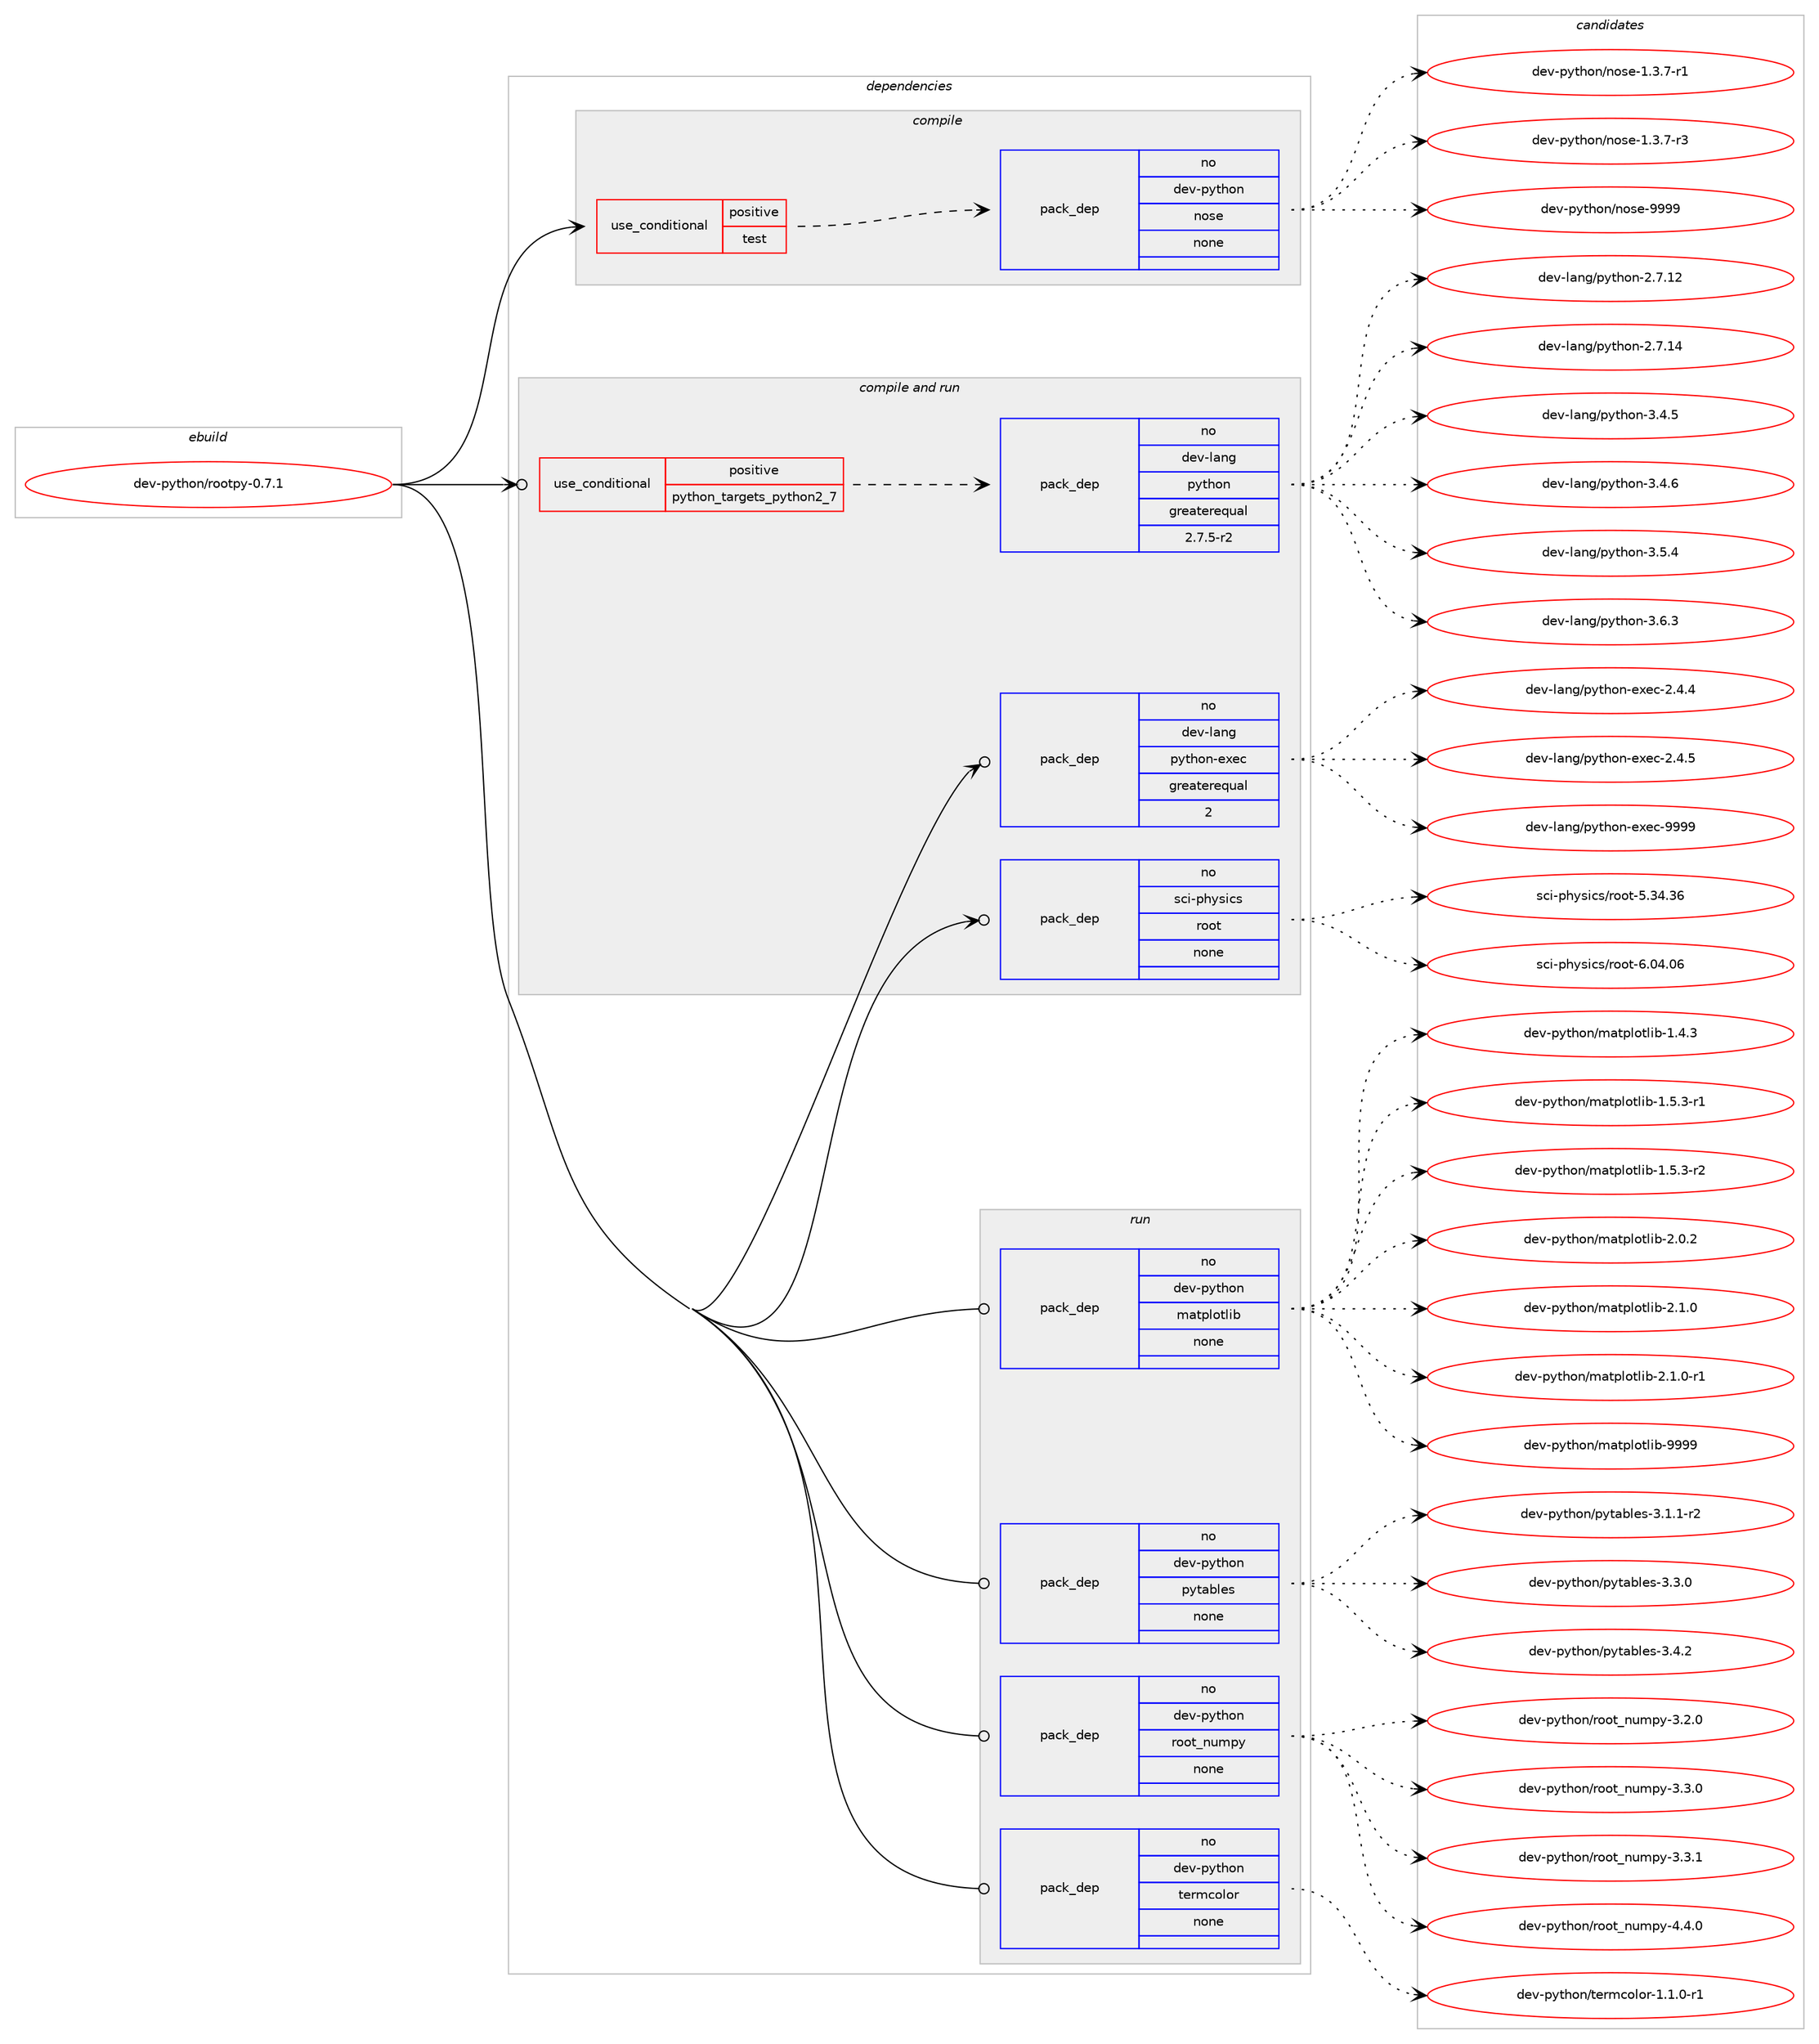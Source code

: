 digraph prolog {

# *************
# Graph options
# *************

newrank=true;
concentrate=true;
compound=true;
graph [rankdir=LR,fontname=Helvetica,fontsize=10,ranksep=1.5];#, ranksep=2.5, nodesep=0.2];
edge  [arrowhead=vee];
node  [fontname=Helvetica,fontsize=10];

# **********
# The ebuild
# **********

subgraph cluster_leftcol {
color=gray;
rank=same;
label=<<i>ebuild</i>>;
id [label="dev-python/rootpy-0.7.1", color=red, width=4, href="../dev-python/rootpy-0.7.1.svg"];
}

# ****************
# The dependencies
# ****************

subgraph cluster_midcol {
color=gray;
label=<<i>dependencies</i>>;
subgraph cluster_compile {
fillcolor="#eeeeee";
style=filled;
label=<<i>compile</i>>;
subgraph cond41153 {
dependency185815 [label=<<TABLE BORDER="0" CELLBORDER="1" CELLSPACING="0" CELLPADDING="4"><TR><TD ROWSPAN="3" CELLPADDING="10">use_conditional</TD></TR><TR><TD>positive</TD></TR><TR><TD>test</TD></TR></TABLE>>, shape=none, color=red];
subgraph pack140708 {
dependency185816 [label=<<TABLE BORDER="0" CELLBORDER="1" CELLSPACING="0" CELLPADDING="4" WIDTH="220"><TR><TD ROWSPAN="6" CELLPADDING="30">pack_dep</TD></TR><TR><TD WIDTH="110">no</TD></TR><TR><TD>dev-python</TD></TR><TR><TD>nose</TD></TR><TR><TD>none</TD></TR><TR><TD></TD></TR></TABLE>>, shape=none, color=blue];
}
dependency185815:e -> dependency185816:w [weight=20,style="dashed",arrowhead="vee"];
}
id:e -> dependency185815:w [weight=20,style="solid",arrowhead="vee"];
}
subgraph cluster_compileandrun {
fillcolor="#eeeeee";
style=filled;
label=<<i>compile and run</i>>;
subgraph cond41154 {
dependency185817 [label=<<TABLE BORDER="0" CELLBORDER="1" CELLSPACING="0" CELLPADDING="4"><TR><TD ROWSPAN="3" CELLPADDING="10">use_conditional</TD></TR><TR><TD>positive</TD></TR><TR><TD>python_targets_python2_7</TD></TR></TABLE>>, shape=none, color=red];
subgraph pack140709 {
dependency185818 [label=<<TABLE BORDER="0" CELLBORDER="1" CELLSPACING="0" CELLPADDING="4" WIDTH="220"><TR><TD ROWSPAN="6" CELLPADDING="30">pack_dep</TD></TR><TR><TD WIDTH="110">no</TD></TR><TR><TD>dev-lang</TD></TR><TR><TD>python</TD></TR><TR><TD>greaterequal</TD></TR><TR><TD>2.7.5-r2</TD></TR></TABLE>>, shape=none, color=blue];
}
dependency185817:e -> dependency185818:w [weight=20,style="dashed",arrowhead="vee"];
}
id:e -> dependency185817:w [weight=20,style="solid",arrowhead="odotvee"];
subgraph pack140710 {
dependency185819 [label=<<TABLE BORDER="0" CELLBORDER="1" CELLSPACING="0" CELLPADDING="4" WIDTH="220"><TR><TD ROWSPAN="6" CELLPADDING="30">pack_dep</TD></TR><TR><TD WIDTH="110">no</TD></TR><TR><TD>dev-lang</TD></TR><TR><TD>python-exec</TD></TR><TR><TD>greaterequal</TD></TR><TR><TD>2</TD></TR></TABLE>>, shape=none, color=blue];
}
id:e -> dependency185819:w [weight=20,style="solid",arrowhead="odotvee"];
subgraph pack140711 {
dependency185820 [label=<<TABLE BORDER="0" CELLBORDER="1" CELLSPACING="0" CELLPADDING="4" WIDTH="220"><TR><TD ROWSPAN="6" CELLPADDING="30">pack_dep</TD></TR><TR><TD WIDTH="110">no</TD></TR><TR><TD>sci-physics</TD></TR><TR><TD>root</TD></TR><TR><TD>none</TD></TR><TR><TD></TD></TR></TABLE>>, shape=none, color=blue];
}
id:e -> dependency185820:w [weight=20,style="solid",arrowhead="odotvee"];
}
subgraph cluster_run {
fillcolor="#eeeeee";
style=filled;
label=<<i>run</i>>;
subgraph pack140712 {
dependency185821 [label=<<TABLE BORDER="0" CELLBORDER="1" CELLSPACING="0" CELLPADDING="4" WIDTH="220"><TR><TD ROWSPAN="6" CELLPADDING="30">pack_dep</TD></TR><TR><TD WIDTH="110">no</TD></TR><TR><TD>dev-python</TD></TR><TR><TD>matplotlib</TD></TR><TR><TD>none</TD></TR><TR><TD></TD></TR></TABLE>>, shape=none, color=blue];
}
id:e -> dependency185821:w [weight=20,style="solid",arrowhead="odot"];
subgraph pack140713 {
dependency185822 [label=<<TABLE BORDER="0" CELLBORDER="1" CELLSPACING="0" CELLPADDING="4" WIDTH="220"><TR><TD ROWSPAN="6" CELLPADDING="30">pack_dep</TD></TR><TR><TD WIDTH="110">no</TD></TR><TR><TD>dev-python</TD></TR><TR><TD>pytables</TD></TR><TR><TD>none</TD></TR><TR><TD></TD></TR></TABLE>>, shape=none, color=blue];
}
id:e -> dependency185822:w [weight=20,style="solid",arrowhead="odot"];
subgraph pack140714 {
dependency185823 [label=<<TABLE BORDER="0" CELLBORDER="1" CELLSPACING="0" CELLPADDING="4" WIDTH="220"><TR><TD ROWSPAN="6" CELLPADDING="30">pack_dep</TD></TR><TR><TD WIDTH="110">no</TD></TR><TR><TD>dev-python</TD></TR><TR><TD>root_numpy</TD></TR><TR><TD>none</TD></TR><TR><TD></TD></TR></TABLE>>, shape=none, color=blue];
}
id:e -> dependency185823:w [weight=20,style="solid",arrowhead="odot"];
subgraph pack140715 {
dependency185824 [label=<<TABLE BORDER="0" CELLBORDER="1" CELLSPACING="0" CELLPADDING="4" WIDTH="220"><TR><TD ROWSPAN="6" CELLPADDING="30">pack_dep</TD></TR><TR><TD WIDTH="110">no</TD></TR><TR><TD>dev-python</TD></TR><TR><TD>termcolor</TD></TR><TR><TD>none</TD></TR><TR><TD></TD></TR></TABLE>>, shape=none, color=blue];
}
id:e -> dependency185824:w [weight=20,style="solid",arrowhead="odot"];
}
}

# **************
# The candidates
# **************

subgraph cluster_choices {
rank=same;
color=gray;
label=<<i>candidates</i>>;

subgraph choice140708 {
color=black;
nodesep=1;
choice10010111845112121116104111110471101111151014549465146554511449 [label="dev-python/nose-1.3.7-r1", color=red, width=4,href="../dev-python/nose-1.3.7-r1.svg"];
choice10010111845112121116104111110471101111151014549465146554511451 [label="dev-python/nose-1.3.7-r3", color=red, width=4,href="../dev-python/nose-1.3.7-r3.svg"];
choice10010111845112121116104111110471101111151014557575757 [label="dev-python/nose-9999", color=red, width=4,href="../dev-python/nose-9999.svg"];
dependency185816:e -> choice10010111845112121116104111110471101111151014549465146554511449:w [style=dotted,weight="100"];
dependency185816:e -> choice10010111845112121116104111110471101111151014549465146554511451:w [style=dotted,weight="100"];
dependency185816:e -> choice10010111845112121116104111110471101111151014557575757:w [style=dotted,weight="100"];
}
subgraph choice140709 {
color=black;
nodesep=1;
choice10010111845108971101034711212111610411111045504655464950 [label="dev-lang/python-2.7.12", color=red, width=4,href="../dev-lang/python-2.7.12.svg"];
choice10010111845108971101034711212111610411111045504655464952 [label="dev-lang/python-2.7.14", color=red, width=4,href="../dev-lang/python-2.7.14.svg"];
choice100101118451089711010347112121116104111110455146524653 [label="dev-lang/python-3.4.5", color=red, width=4,href="../dev-lang/python-3.4.5.svg"];
choice100101118451089711010347112121116104111110455146524654 [label="dev-lang/python-3.4.6", color=red, width=4,href="../dev-lang/python-3.4.6.svg"];
choice100101118451089711010347112121116104111110455146534652 [label="dev-lang/python-3.5.4", color=red, width=4,href="../dev-lang/python-3.5.4.svg"];
choice100101118451089711010347112121116104111110455146544651 [label="dev-lang/python-3.6.3", color=red, width=4,href="../dev-lang/python-3.6.3.svg"];
dependency185818:e -> choice10010111845108971101034711212111610411111045504655464950:w [style=dotted,weight="100"];
dependency185818:e -> choice10010111845108971101034711212111610411111045504655464952:w [style=dotted,weight="100"];
dependency185818:e -> choice100101118451089711010347112121116104111110455146524653:w [style=dotted,weight="100"];
dependency185818:e -> choice100101118451089711010347112121116104111110455146524654:w [style=dotted,weight="100"];
dependency185818:e -> choice100101118451089711010347112121116104111110455146534652:w [style=dotted,weight="100"];
dependency185818:e -> choice100101118451089711010347112121116104111110455146544651:w [style=dotted,weight="100"];
}
subgraph choice140710 {
color=black;
nodesep=1;
choice1001011184510897110103471121211161041111104510112010199455046524652 [label="dev-lang/python-exec-2.4.4", color=red, width=4,href="../dev-lang/python-exec-2.4.4.svg"];
choice1001011184510897110103471121211161041111104510112010199455046524653 [label="dev-lang/python-exec-2.4.5", color=red, width=4,href="../dev-lang/python-exec-2.4.5.svg"];
choice10010111845108971101034711212111610411111045101120101994557575757 [label="dev-lang/python-exec-9999", color=red, width=4,href="../dev-lang/python-exec-9999.svg"];
dependency185819:e -> choice1001011184510897110103471121211161041111104510112010199455046524652:w [style=dotted,weight="100"];
dependency185819:e -> choice1001011184510897110103471121211161041111104510112010199455046524653:w [style=dotted,weight="100"];
dependency185819:e -> choice10010111845108971101034711212111610411111045101120101994557575757:w [style=dotted,weight="100"];
}
subgraph choice140711 {
color=black;
nodesep=1;
choice115991054511210412111510599115471141111111164553465152465154 [label="sci-physics/root-5.34.36", color=red, width=4,href="../sci-physics/root-5.34.36.svg"];
choice115991054511210412111510599115471141111111164554464852464854 [label="sci-physics/root-6.04.06", color=red, width=4,href="../sci-physics/root-6.04.06.svg"];
dependency185820:e -> choice115991054511210412111510599115471141111111164553465152465154:w [style=dotted,weight="100"];
dependency185820:e -> choice115991054511210412111510599115471141111111164554464852464854:w [style=dotted,weight="100"];
}
subgraph choice140712 {
color=black;
nodesep=1;
choice10010111845112121116104111110471099711611210811111610810598454946524651 [label="dev-python/matplotlib-1.4.3", color=red, width=4,href="../dev-python/matplotlib-1.4.3.svg"];
choice100101118451121211161041111104710997116112108111116108105984549465346514511449 [label="dev-python/matplotlib-1.5.3-r1", color=red, width=4,href="../dev-python/matplotlib-1.5.3-r1.svg"];
choice100101118451121211161041111104710997116112108111116108105984549465346514511450 [label="dev-python/matplotlib-1.5.3-r2", color=red, width=4,href="../dev-python/matplotlib-1.5.3-r2.svg"];
choice10010111845112121116104111110471099711611210811111610810598455046484650 [label="dev-python/matplotlib-2.0.2", color=red, width=4,href="../dev-python/matplotlib-2.0.2.svg"];
choice10010111845112121116104111110471099711611210811111610810598455046494648 [label="dev-python/matplotlib-2.1.0", color=red, width=4,href="../dev-python/matplotlib-2.1.0.svg"];
choice100101118451121211161041111104710997116112108111116108105984550464946484511449 [label="dev-python/matplotlib-2.1.0-r1", color=red, width=4,href="../dev-python/matplotlib-2.1.0-r1.svg"];
choice100101118451121211161041111104710997116112108111116108105984557575757 [label="dev-python/matplotlib-9999", color=red, width=4,href="../dev-python/matplotlib-9999.svg"];
dependency185821:e -> choice10010111845112121116104111110471099711611210811111610810598454946524651:w [style=dotted,weight="100"];
dependency185821:e -> choice100101118451121211161041111104710997116112108111116108105984549465346514511449:w [style=dotted,weight="100"];
dependency185821:e -> choice100101118451121211161041111104710997116112108111116108105984549465346514511450:w [style=dotted,weight="100"];
dependency185821:e -> choice10010111845112121116104111110471099711611210811111610810598455046484650:w [style=dotted,weight="100"];
dependency185821:e -> choice10010111845112121116104111110471099711611210811111610810598455046494648:w [style=dotted,weight="100"];
dependency185821:e -> choice100101118451121211161041111104710997116112108111116108105984550464946484511449:w [style=dotted,weight="100"];
dependency185821:e -> choice100101118451121211161041111104710997116112108111116108105984557575757:w [style=dotted,weight="100"];
}
subgraph choice140713 {
color=black;
nodesep=1;
choice100101118451121211161041111104711212111697981081011154551464946494511450 [label="dev-python/pytables-3.1.1-r2", color=red, width=4,href="../dev-python/pytables-3.1.1-r2.svg"];
choice10010111845112121116104111110471121211169798108101115455146514648 [label="dev-python/pytables-3.3.0", color=red, width=4,href="../dev-python/pytables-3.3.0.svg"];
choice10010111845112121116104111110471121211169798108101115455146524650 [label="dev-python/pytables-3.4.2", color=red, width=4,href="../dev-python/pytables-3.4.2.svg"];
dependency185822:e -> choice100101118451121211161041111104711212111697981081011154551464946494511450:w [style=dotted,weight="100"];
dependency185822:e -> choice10010111845112121116104111110471121211169798108101115455146514648:w [style=dotted,weight="100"];
dependency185822:e -> choice10010111845112121116104111110471121211169798108101115455146524650:w [style=dotted,weight="100"];
}
subgraph choice140714 {
color=black;
nodesep=1;
choice100101118451121211161041111104711411111111695110117109112121455146504648 [label="dev-python/root_numpy-3.2.0", color=red, width=4,href="../dev-python/root_numpy-3.2.0.svg"];
choice100101118451121211161041111104711411111111695110117109112121455146514648 [label="dev-python/root_numpy-3.3.0", color=red, width=4,href="../dev-python/root_numpy-3.3.0.svg"];
choice100101118451121211161041111104711411111111695110117109112121455146514649 [label="dev-python/root_numpy-3.3.1", color=red, width=4,href="../dev-python/root_numpy-3.3.1.svg"];
choice100101118451121211161041111104711411111111695110117109112121455246524648 [label="dev-python/root_numpy-4.4.0", color=red, width=4,href="../dev-python/root_numpy-4.4.0.svg"];
dependency185823:e -> choice100101118451121211161041111104711411111111695110117109112121455146504648:w [style=dotted,weight="100"];
dependency185823:e -> choice100101118451121211161041111104711411111111695110117109112121455146514648:w [style=dotted,weight="100"];
dependency185823:e -> choice100101118451121211161041111104711411111111695110117109112121455146514649:w [style=dotted,weight="100"];
dependency185823:e -> choice100101118451121211161041111104711411111111695110117109112121455246524648:w [style=dotted,weight="100"];
}
subgraph choice140715 {
color=black;
nodesep=1;
choice1001011184511212111610411111047116101114109991111081111144549464946484511449 [label="dev-python/termcolor-1.1.0-r1", color=red, width=4,href="../dev-python/termcolor-1.1.0-r1.svg"];
dependency185824:e -> choice1001011184511212111610411111047116101114109991111081111144549464946484511449:w [style=dotted,weight="100"];
}
}

}
